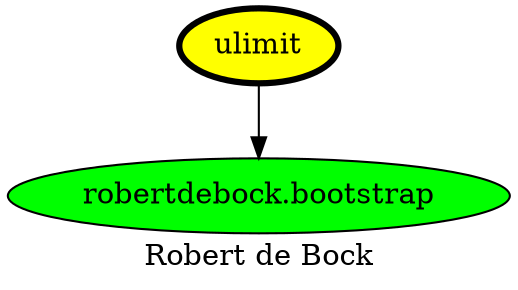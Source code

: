 digraph PhiloDilemma {
  label = "Robert de Bock" ;
  overlap=false
  {
    "ulimit" [fillcolor=yellow style=filled penwidth=3]
    "robertdebock.bootstrap" [fillcolor=green style=filled]
  }
  "ulimit" -> "robertdebock.bootstrap"
}
